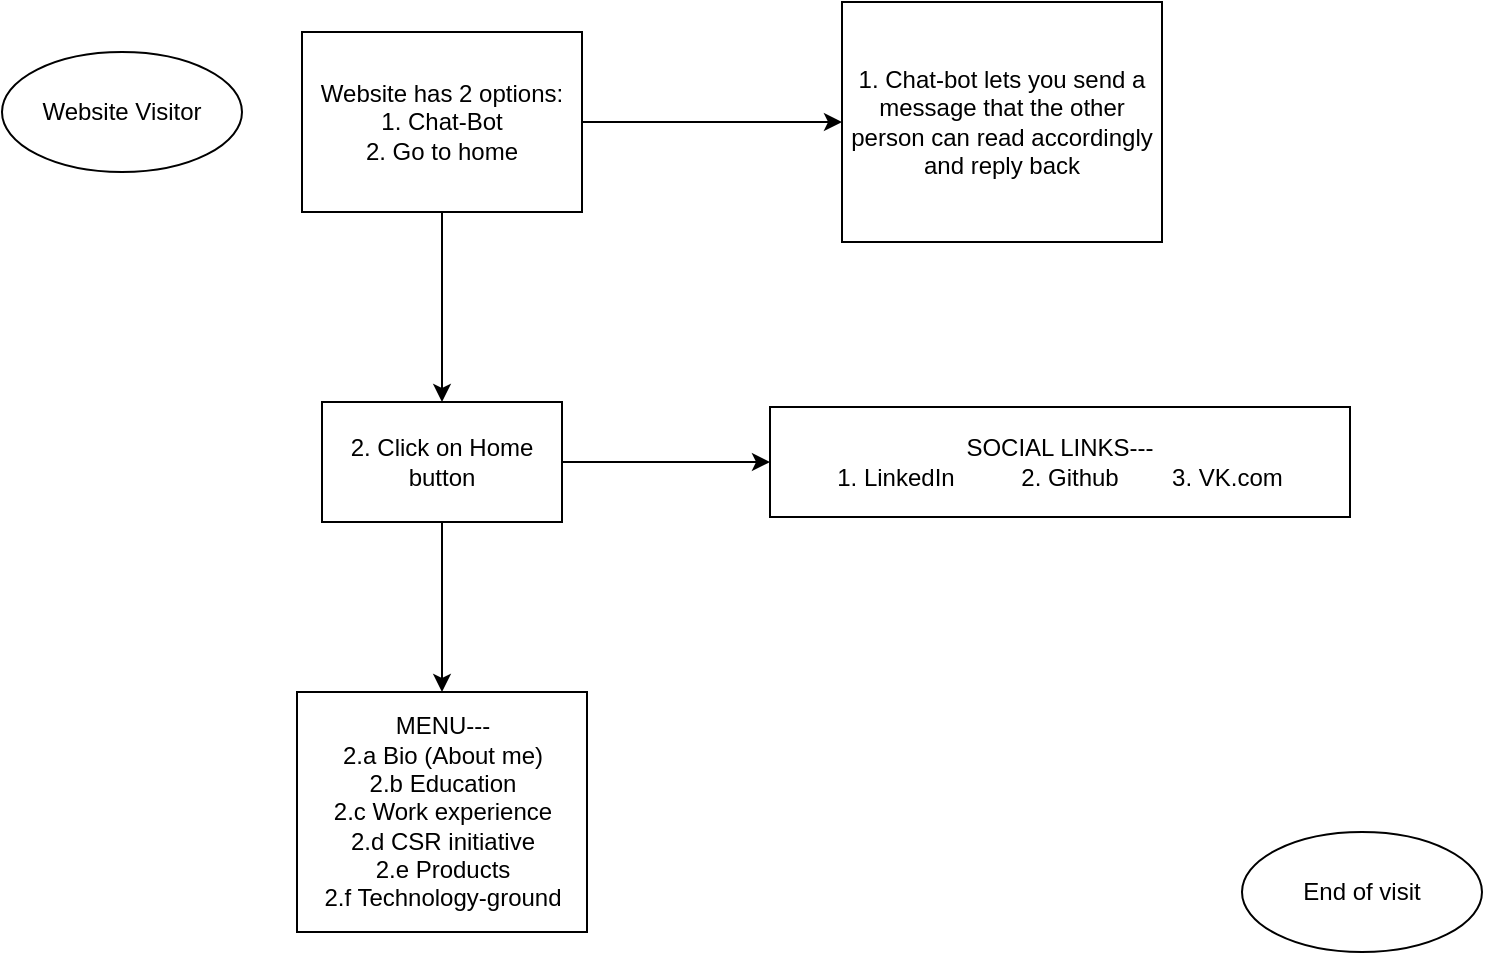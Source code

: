 <mxfile version="21.6.8" type="device">
  <diagram name="Page-1" id="JZbK2eqJrNMYJgX-Zwv5">
    <mxGraphModel dx="808" dy="531" grid="1" gridSize="10" guides="1" tooltips="1" connect="1" arrows="1" fold="1" page="1" pageScale="1" pageWidth="827" pageHeight="1169" math="0" shadow="0">
      <root>
        <mxCell id="0" />
        <mxCell id="1" parent="0" />
        <mxCell id="fjwX5mkzMGXlBBL_PrB1-1" value="Website Visitor" style="ellipse;whiteSpace=wrap;html=1;" vertex="1" parent="1">
          <mxGeometry x="30" y="40" width="120" height="60" as="geometry" />
        </mxCell>
        <mxCell id="fjwX5mkzMGXlBBL_PrB1-4" value="" style="edgeStyle=orthogonalEdgeStyle;rounded=0;orthogonalLoop=1;jettySize=auto;html=1;" edge="1" parent="1" source="fjwX5mkzMGXlBBL_PrB1-2" target="fjwX5mkzMGXlBBL_PrB1-3">
          <mxGeometry relative="1" as="geometry" />
        </mxCell>
        <mxCell id="fjwX5mkzMGXlBBL_PrB1-6" value="" style="edgeStyle=orthogonalEdgeStyle;rounded=0;orthogonalLoop=1;jettySize=auto;html=1;" edge="1" parent="1" source="fjwX5mkzMGXlBBL_PrB1-2" target="fjwX5mkzMGXlBBL_PrB1-5">
          <mxGeometry relative="1" as="geometry" />
        </mxCell>
        <mxCell id="fjwX5mkzMGXlBBL_PrB1-2" value="Website has 2 options:&lt;br&gt;1. Chat-Bot&lt;br&gt;2. Go to home" style="rounded=0;whiteSpace=wrap;html=1;" vertex="1" parent="1">
          <mxGeometry x="180" y="30" width="140" height="90" as="geometry" />
        </mxCell>
        <mxCell id="fjwX5mkzMGXlBBL_PrB1-3" value="1. Chat-bot lets you send a message that the other person can read accordingly and reply back" style="rounded=0;whiteSpace=wrap;html=1;" vertex="1" parent="1">
          <mxGeometry x="450" y="15" width="160" height="120" as="geometry" />
        </mxCell>
        <mxCell id="fjwX5mkzMGXlBBL_PrB1-8" value="" style="edgeStyle=orthogonalEdgeStyle;rounded=0;orthogonalLoop=1;jettySize=auto;html=1;" edge="1" parent="1" source="fjwX5mkzMGXlBBL_PrB1-5" target="fjwX5mkzMGXlBBL_PrB1-7">
          <mxGeometry relative="1" as="geometry" />
        </mxCell>
        <mxCell id="fjwX5mkzMGXlBBL_PrB1-10" value="" style="edgeStyle=orthogonalEdgeStyle;rounded=0;orthogonalLoop=1;jettySize=auto;html=1;" edge="1" parent="1" source="fjwX5mkzMGXlBBL_PrB1-5" target="fjwX5mkzMGXlBBL_PrB1-9">
          <mxGeometry relative="1" as="geometry" />
        </mxCell>
        <mxCell id="fjwX5mkzMGXlBBL_PrB1-5" value="2. Click on Home button" style="whiteSpace=wrap;html=1;rounded=0;" vertex="1" parent="1">
          <mxGeometry x="190" y="215" width="120" height="60" as="geometry" />
        </mxCell>
        <mxCell id="fjwX5mkzMGXlBBL_PrB1-7" value="MENU---&lt;br&gt;2.a Bio (About me)&lt;br&gt;2.b Education&lt;br&gt;2.c Work experience&lt;br&gt;2.d CSR initiative&lt;br&gt;2.e Products&lt;br&gt;2.f Technology-ground" style="whiteSpace=wrap;html=1;rounded=0;" vertex="1" parent="1">
          <mxGeometry x="177.5" y="360" width="145" height="120" as="geometry" />
        </mxCell>
        <mxCell id="fjwX5mkzMGXlBBL_PrB1-9" value="SOCIAL LINKS---&lt;br&gt;1. LinkedIn&amp;nbsp; &amp;nbsp; &amp;nbsp; &amp;nbsp; &amp;nbsp; 2. Github&amp;nbsp; &amp;nbsp; &amp;nbsp; &amp;nbsp; 3. VK.com" style="whiteSpace=wrap;html=1;rounded=0;" vertex="1" parent="1">
          <mxGeometry x="414" y="217.5" width="290" height="55" as="geometry" />
        </mxCell>
        <mxCell id="fjwX5mkzMGXlBBL_PrB1-11" value="End of visit" style="ellipse;whiteSpace=wrap;html=1;" vertex="1" parent="1">
          <mxGeometry x="650" y="430" width="120" height="60" as="geometry" />
        </mxCell>
      </root>
    </mxGraphModel>
  </diagram>
</mxfile>
